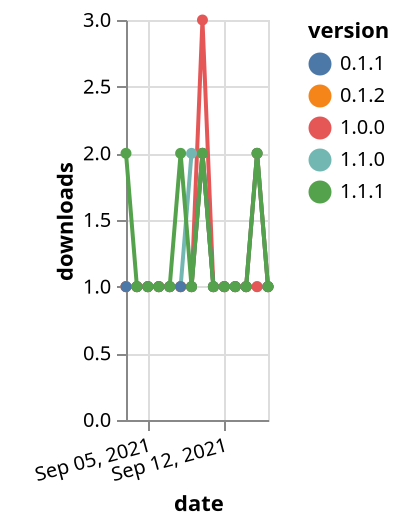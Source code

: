 {"$schema": "https://vega.github.io/schema/vega-lite/v5.json", "description": "A simple bar chart with embedded data.", "data": {"values": [{"date": "2021-09-03", "total": 127, "delta": 1, "version": "1.1.0"}, {"date": "2021-09-04", "total": 128, "delta": 1, "version": "1.1.0"}, {"date": "2021-09-05", "total": 129, "delta": 1, "version": "1.1.0"}, {"date": "2021-09-06", "total": 130, "delta": 1, "version": "1.1.0"}, {"date": "2021-09-07", "total": 131, "delta": 1, "version": "1.1.0"}, {"date": "2021-09-08", "total": 132, "delta": 1, "version": "1.1.0"}, {"date": "2021-09-09", "total": 134, "delta": 2, "version": "1.1.0"}, {"date": "2021-09-10", "total": 136, "delta": 2, "version": "1.1.0"}, {"date": "2021-09-11", "total": 137, "delta": 1, "version": "1.1.0"}, {"date": "2021-09-12", "total": 138, "delta": 1, "version": "1.1.0"}, {"date": "2021-09-13", "total": 139, "delta": 1, "version": "1.1.0"}, {"date": "2021-09-14", "total": 140, "delta": 1, "version": "1.1.0"}, {"date": "2021-09-15", "total": 141, "delta": 1, "version": "1.1.0"}, {"date": "2021-09-16", "total": 142, "delta": 1, "version": "1.1.0"}, {"date": "2021-09-03", "total": 280, "delta": 1, "version": "0.1.2"}, {"date": "2021-09-04", "total": 281, "delta": 1, "version": "0.1.2"}, {"date": "2021-09-05", "total": 282, "delta": 1, "version": "0.1.2"}, {"date": "2021-09-06", "total": 283, "delta": 1, "version": "0.1.2"}, {"date": "2021-09-07", "total": 284, "delta": 1, "version": "0.1.2"}, {"date": "2021-09-08", "total": 285, "delta": 1, "version": "0.1.2"}, {"date": "2021-09-09", "total": 286, "delta": 1, "version": "0.1.2"}, {"date": "2021-09-10", "total": 288, "delta": 2, "version": "0.1.2"}, {"date": "2021-09-11", "total": 289, "delta": 1, "version": "0.1.2"}, {"date": "2021-09-12", "total": 290, "delta": 1, "version": "0.1.2"}, {"date": "2021-09-13", "total": 291, "delta": 1, "version": "0.1.2"}, {"date": "2021-09-14", "total": 292, "delta": 1, "version": "0.1.2"}, {"date": "2021-09-15", "total": 294, "delta": 2, "version": "0.1.2"}, {"date": "2021-09-16", "total": 295, "delta": 1, "version": "0.1.2"}, {"date": "2021-09-03", "total": 173, "delta": 1, "version": "1.0.0"}, {"date": "2021-09-04", "total": 174, "delta": 1, "version": "1.0.0"}, {"date": "2021-09-05", "total": 175, "delta": 1, "version": "1.0.0"}, {"date": "2021-09-06", "total": 176, "delta": 1, "version": "1.0.0"}, {"date": "2021-09-07", "total": 177, "delta": 1, "version": "1.0.0"}, {"date": "2021-09-08", "total": 178, "delta": 1, "version": "1.0.0"}, {"date": "2021-09-09", "total": 179, "delta": 1, "version": "1.0.0"}, {"date": "2021-09-10", "total": 182, "delta": 3, "version": "1.0.0"}, {"date": "2021-09-11", "total": 183, "delta": 1, "version": "1.0.0"}, {"date": "2021-09-12", "total": 184, "delta": 1, "version": "1.0.0"}, {"date": "2021-09-13", "total": 185, "delta": 1, "version": "1.0.0"}, {"date": "2021-09-14", "total": 186, "delta": 1, "version": "1.0.0"}, {"date": "2021-09-15", "total": 187, "delta": 1, "version": "1.0.0"}, {"date": "2021-09-16", "total": 188, "delta": 1, "version": "1.0.0"}, {"date": "2021-09-03", "total": 260, "delta": 1, "version": "0.1.1"}, {"date": "2021-09-04", "total": 261, "delta": 1, "version": "0.1.1"}, {"date": "2021-09-05", "total": 262, "delta": 1, "version": "0.1.1"}, {"date": "2021-09-06", "total": 263, "delta": 1, "version": "0.1.1"}, {"date": "2021-09-07", "total": 264, "delta": 1, "version": "0.1.1"}, {"date": "2021-09-08", "total": 265, "delta": 1, "version": "0.1.1"}, {"date": "2021-09-09", "total": 266, "delta": 1, "version": "0.1.1"}, {"date": "2021-09-10", "total": 268, "delta": 2, "version": "0.1.1"}, {"date": "2021-09-11", "total": 269, "delta": 1, "version": "0.1.1"}, {"date": "2021-09-12", "total": 270, "delta": 1, "version": "0.1.1"}, {"date": "2021-09-13", "total": 271, "delta": 1, "version": "0.1.1"}, {"date": "2021-09-14", "total": 272, "delta": 1, "version": "0.1.1"}, {"date": "2021-09-15", "total": 274, "delta": 2, "version": "0.1.1"}, {"date": "2021-09-16", "total": 275, "delta": 1, "version": "0.1.1"}, {"date": "2021-09-03", "total": 172, "delta": 2, "version": "1.1.1"}, {"date": "2021-09-04", "total": 173, "delta": 1, "version": "1.1.1"}, {"date": "2021-09-05", "total": 174, "delta": 1, "version": "1.1.1"}, {"date": "2021-09-06", "total": 175, "delta": 1, "version": "1.1.1"}, {"date": "2021-09-07", "total": 176, "delta": 1, "version": "1.1.1"}, {"date": "2021-09-08", "total": 178, "delta": 2, "version": "1.1.1"}, {"date": "2021-09-09", "total": 179, "delta": 1, "version": "1.1.1"}, {"date": "2021-09-10", "total": 181, "delta": 2, "version": "1.1.1"}, {"date": "2021-09-11", "total": 182, "delta": 1, "version": "1.1.1"}, {"date": "2021-09-12", "total": 183, "delta": 1, "version": "1.1.1"}, {"date": "2021-09-13", "total": 184, "delta": 1, "version": "1.1.1"}, {"date": "2021-09-14", "total": 185, "delta": 1, "version": "1.1.1"}, {"date": "2021-09-15", "total": 187, "delta": 2, "version": "1.1.1"}, {"date": "2021-09-16", "total": 188, "delta": 1, "version": "1.1.1"}]}, "width": "container", "mark": {"type": "line", "point": {"filled": true}}, "encoding": {"x": {"field": "date", "type": "temporal", "timeUnit": "yearmonthdate", "title": "date", "axis": {"labelAngle": -15}}, "y": {"field": "delta", "type": "quantitative", "title": "downloads"}, "color": {"field": "version", "type": "nominal"}, "tooltip": {"field": "delta"}}}